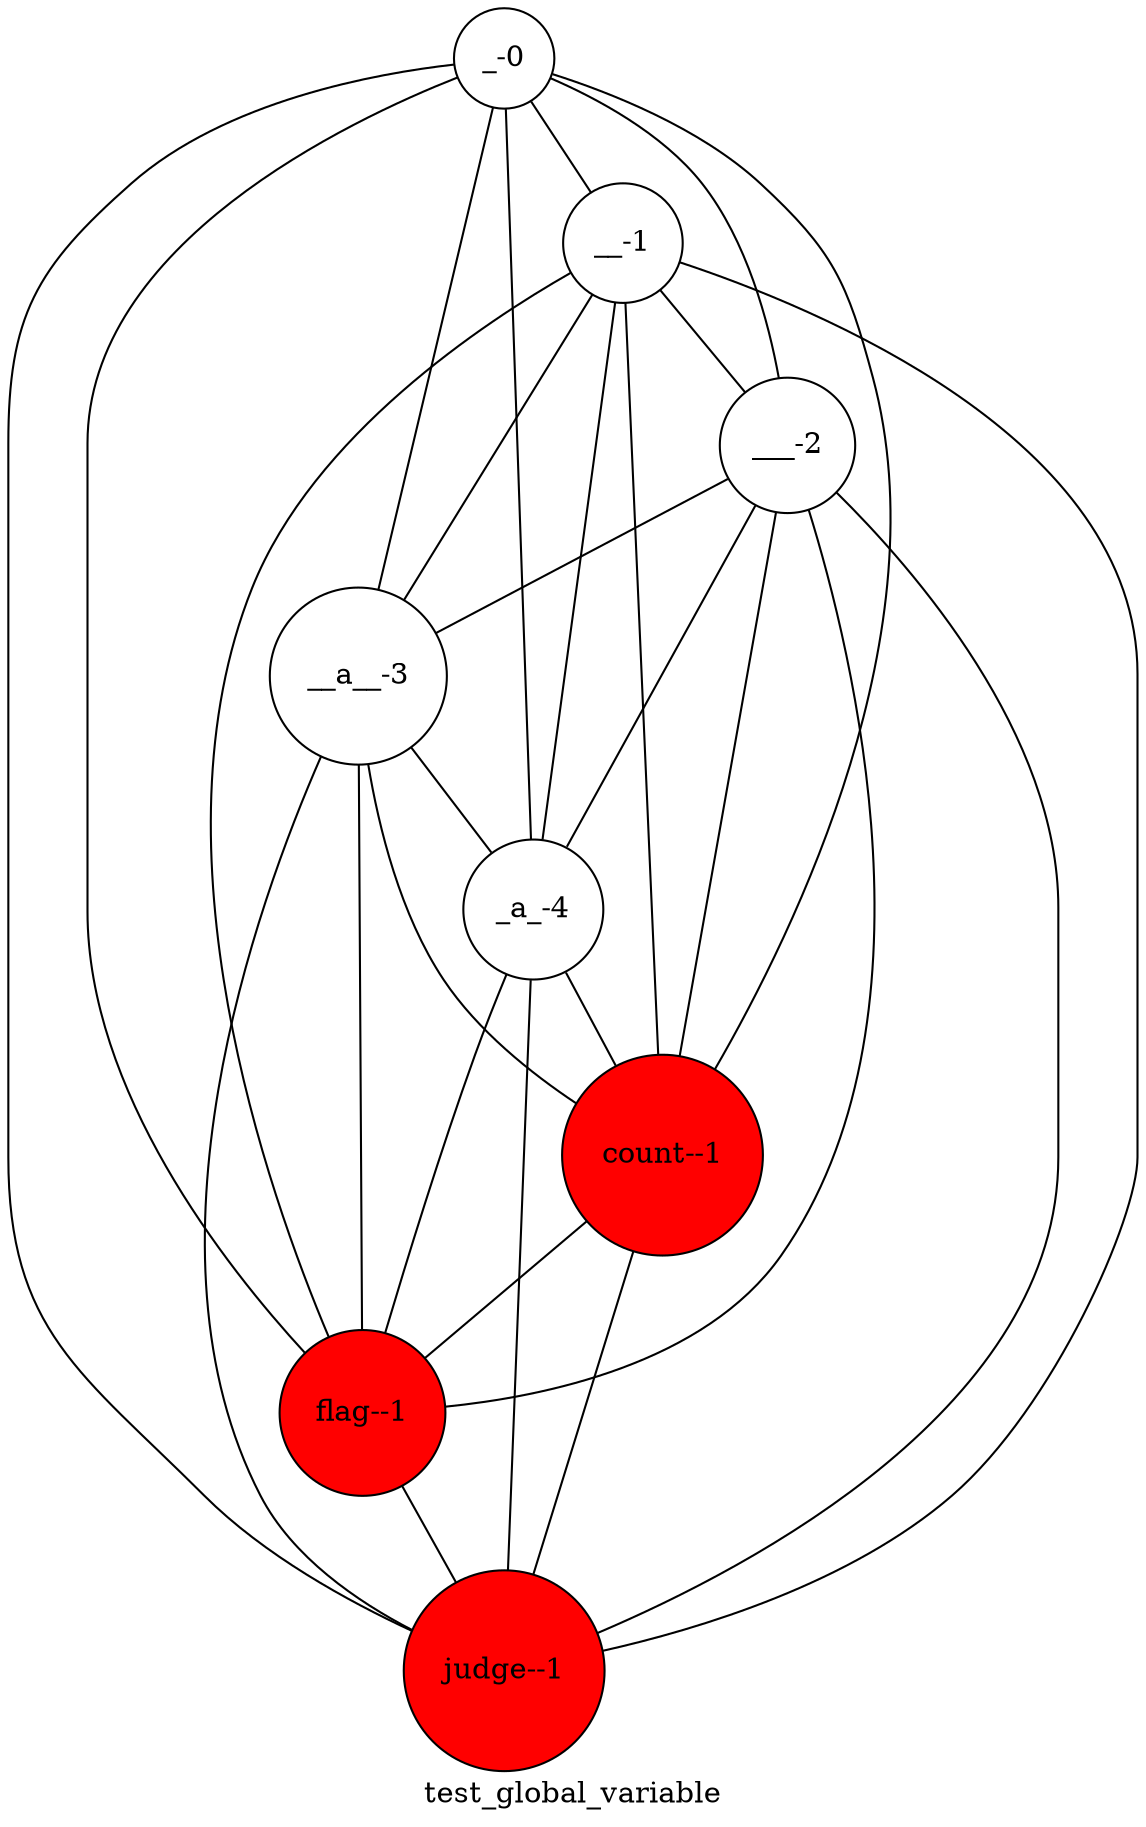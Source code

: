 graph test_global_variable{
label =test_global_variable
_[label="_-0", shape=circle, style=filled, fillcolor=White]
__[label="__-1", shape=circle, style=filled, fillcolor=White]
___[label="___-2", shape=circle, style=filled, fillcolor=White]
__a__[label="__a__-3", shape=circle, style=filled, fillcolor=White]
_a_[label="_a_-4", shape=circle, style=filled, fillcolor=White]
count[label="count--1", shape=circle, style=filled, fillcolor=Red]
flag[label="flag--1", shape=circle, style=filled, fillcolor=Red]
judge[label="judge--1", shape=circle, style=filled, fillcolor=Red]
_--__
_--___
_--__a__
_--_a_
_--count
_--flag
_--judge
__--___
__--__a__
__--_a_
__--count
__--flag
__--judge
___--__a__
___--_a_
___--count
___--flag
___--judge
__a__--_a_
__a__--count
__a__--flag
__a__--judge
_a_--count
_a_--flag
_a_--judge
count--flag
count--judge
flag--judge
}
